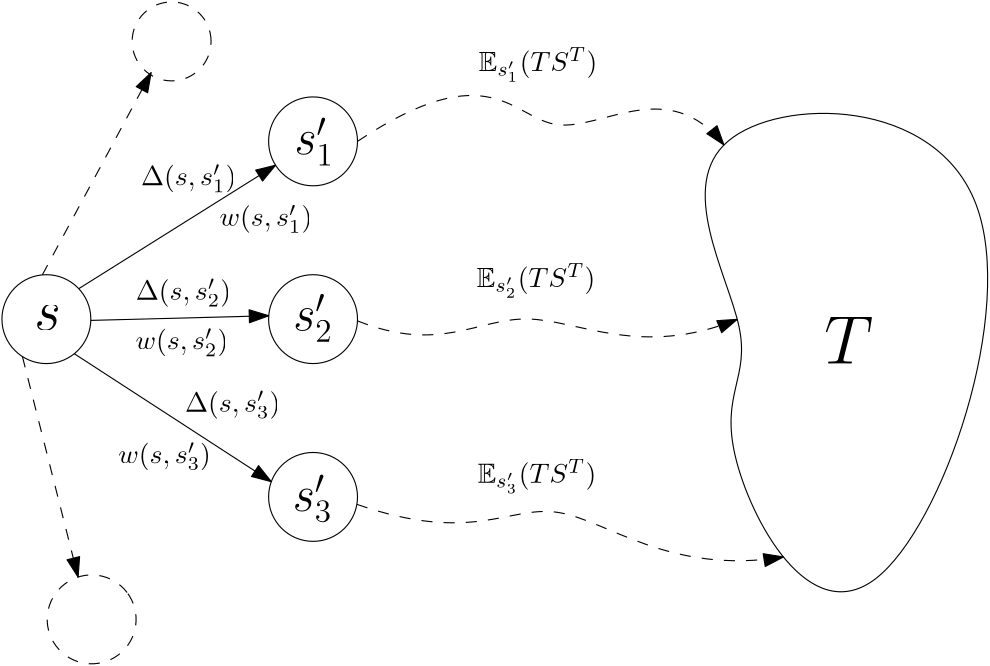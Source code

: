 <?xml version="1.0"?>
<!DOCTYPE ipe SYSTEM "ipe.dtd">
<ipe version="70206" creator="Ipe 7.2.6">
<info created="D:20170426131742" modified="D:20170426134159"/>
<preamble>\usepackage{amsfonts}</preamble>
<ipestyle name="basic">
<symbol name="arrow/arc(spx)">
<path stroke="sym-stroke" fill="sym-stroke" pen="sym-pen">
0 0 m
-1 0.333 l
-1 -0.333 l
h
</path>
</symbol>
<symbol name="arrow/farc(spx)">
<path stroke="sym-stroke" fill="white" pen="sym-pen">
0 0 m
-1 0.333 l
-1 -0.333 l
h
</path>
</symbol>
<symbol name="arrow/ptarc(spx)">
<path stroke="sym-stroke" fill="sym-stroke" pen="sym-pen">
0 0 m
-1 0.333 l
-0.8 0 l
-1 -0.333 l
h
</path>
</symbol>
<symbol name="arrow/fptarc(spx)">
<path stroke="sym-stroke" fill="white" pen="sym-pen">
0 0 m
-1 0.333 l
-0.8 0 l
-1 -0.333 l
h
</path>
</symbol>
<symbol name="mark/circle(sx)" transformations="translations">
<path fill="sym-stroke">
0.6 0 0 0.6 0 0 e
0.4 0 0 0.4 0 0 e
</path>
</symbol>
<symbol name="mark/disk(sx)" transformations="translations">
<path fill="sym-stroke">
0.6 0 0 0.6 0 0 e
</path>
</symbol>
<symbol name="mark/fdisk(sfx)" transformations="translations">
<group>
<path fill="sym-fill">
0.5 0 0 0.5 0 0 e
</path>
<path fill="sym-stroke" fillrule="eofill">
0.6 0 0 0.6 0 0 e
0.4 0 0 0.4 0 0 e
</path>
</group>
</symbol>
<symbol name="mark/box(sx)" transformations="translations">
<path fill="sym-stroke" fillrule="eofill">
-0.6 -0.6 m
0.6 -0.6 l
0.6 0.6 l
-0.6 0.6 l
h
-0.4 -0.4 m
0.4 -0.4 l
0.4 0.4 l
-0.4 0.4 l
h
</path>
</symbol>
<symbol name="mark/square(sx)" transformations="translations">
<path fill="sym-stroke">
-0.6 -0.6 m
0.6 -0.6 l
0.6 0.6 l
-0.6 0.6 l
h
</path>
</symbol>
<symbol name="mark/fsquare(sfx)" transformations="translations">
<group>
<path fill="sym-fill">
-0.5 -0.5 m
0.5 -0.5 l
0.5 0.5 l
-0.5 0.5 l
h
</path>
<path fill="sym-stroke" fillrule="eofill">
-0.6 -0.6 m
0.6 -0.6 l
0.6 0.6 l
-0.6 0.6 l
h
-0.4 -0.4 m
0.4 -0.4 l
0.4 0.4 l
-0.4 0.4 l
h
</path>
</group>
</symbol>
<symbol name="mark/cross(sx)" transformations="translations">
<group>
<path fill="sym-stroke">
-0.43 -0.57 m
0.57 0.43 l
0.43 0.57 l
-0.57 -0.43 l
h
</path>
<path fill="sym-stroke">
-0.43 0.57 m
0.57 -0.43 l
0.43 -0.57 l
-0.57 0.43 l
h
</path>
</group>
</symbol>
<symbol name="arrow/fnormal(spx)">
<path stroke="sym-stroke" fill="white" pen="sym-pen">
0 0 m
-1 0.333 l
-1 -0.333 l
h
</path>
</symbol>
<symbol name="arrow/pointed(spx)">
<path stroke="sym-stroke" fill="sym-stroke" pen="sym-pen">
0 0 m
-1 0.333 l
-0.8 0 l
-1 -0.333 l
h
</path>
</symbol>
<symbol name="arrow/fpointed(spx)">
<path stroke="sym-stroke" fill="white" pen="sym-pen">
0 0 m
-1 0.333 l
-0.8 0 l
-1 -0.333 l
h
</path>
</symbol>
<symbol name="arrow/linear(spx)">
<path stroke="sym-stroke" pen="sym-pen">
-1 0.333 m
0 0 l
-1 -0.333 l
</path>
</symbol>
<symbol name="arrow/fdouble(spx)">
<path stroke="sym-stroke" fill="white" pen="sym-pen">
0 0 m
-1 0.333 l
-1 -0.333 l
h
-1 0 m
-2 0.333 l
-2 -0.333 l
h
</path>
</symbol>
<symbol name="arrow/double(spx)">
<path stroke="sym-stroke" fill="sym-stroke" pen="sym-pen">
0 0 m
-1 0.333 l
-1 -0.333 l
h
-1 0 m
-2 0.333 l
-2 -0.333 l
h
</path>
</symbol>
<pen name="heavier" value="0.8"/>
<pen name="fat" value="1.2"/>
<pen name="ultrafat" value="2"/>
<symbolsize name="large" value="5"/>
<symbolsize name="small" value="2"/>
<symbolsize name="tiny" value="1.1"/>
<arrowsize name="large" value="10"/>
<arrowsize name="small" value="5"/>
<arrowsize name="tiny" value="3"/>
<color name="red" value="1 0 0"/>
<color name="green" value="0 1 0"/>
<color name="blue" value="0 0 1"/>
<color name="yellow" value="1 1 0"/>
<color name="orange" value="1 0.647 0"/>
<color name="gold" value="1 0.843 0"/>
<color name="purple" value="0.627 0.125 0.941"/>
<color name="gray" value="0.745"/>
<color name="brown" value="0.647 0.165 0.165"/>
<color name="navy" value="0 0 0.502"/>
<color name="pink" value="1 0.753 0.796"/>
<color name="seagreen" value="0.18 0.545 0.341"/>
<color name="turquoise" value="0.251 0.878 0.816"/>
<color name="violet" value="0.933 0.51 0.933"/>
<color name="darkblue" value="0 0 0.545"/>
<color name="darkcyan" value="0 0.545 0.545"/>
<color name="darkgray" value="0.663"/>
<color name="darkgreen" value="0 0.392 0"/>
<color name="darkmagenta" value="0.545 0 0.545"/>
<color name="darkorange" value="1 0.549 0"/>
<color name="darkred" value="0.545 0 0"/>
<color name="lightblue" value="0.678 0.847 0.902"/>
<color name="lightcyan" value="0.878 1 1"/>
<color name="lightgray" value="0.827"/>
<color name="lightgreen" value="0.565 0.933 0.565"/>
<color name="lightyellow" value="1 1 0.878"/>
<dashstyle name="dashed" value="[4] 0"/>
<dashstyle name="dotted" value="[1 3] 0"/>
<dashstyle name="dash dotted" value="[4 2 1 2] 0"/>
<dashstyle name="dash dot dotted" value="[4 2 1 2 1 2] 0"/>
<textsize name="large" value="\large"/>
<textsize name="Large" value="\Large"/>
<textsize name="LARGE" value="\LARGE"/>
<textsize name="huge" value="\huge"/>
<textsize name="Huge" value="\Huge"/>
<textsize name="small" value="\small"/>
<textsize name="footnote" value="\footnotesize"/>
<textsize name="tiny" value="\tiny"/>
<textstyle name="center" begin="\begin{center}" end="\end{center}"/>
<textstyle name="itemize" begin="\begin{itemize}" end="\end{itemize}"/>
<textstyle name="item" begin="\begin{itemize}\item{}" end="\end{itemize}"/>
<gridsize name="4 pts" value="4"/>
<gridsize name="8 pts (~3 mm)" value="8"/>
<gridsize name="16 pts (~6 mm)" value="16"/>
<gridsize name="32 pts (~12 mm)" value="32"/>
<gridsize name="10 pts (~3.5 mm)" value="10"/>
<gridsize name="20 pts (~7 mm)" value="20"/>
<gridsize name="14 pts (~5 mm)" value="14"/>
<gridsize name="28 pts (~10 mm)" value="28"/>
<gridsize name="56 pts (~20 mm)" value="56"/>
<anglesize name="90 deg" value="90"/>
<anglesize name="60 deg" value="60"/>
<anglesize name="45 deg" value="45"/>
<anglesize name="30 deg" value="30"/>
<anglesize name="22.5 deg" value="22.5"/>
<opacity name="10%" value="0.1"/>
<opacity name="30%" value="0.3"/>
<opacity name="50%" value="0.5"/>
<opacity name="75%" value="0.75"/>
<tiling name="falling" angle="-60" step="4" width="1"/>
<tiling name="rising" angle="30" step="4" width="1"/>
</ipestyle>
<page>
<layer name="alpha"/>
<view layers="alpha" active="alpha"/>
<path layer="alpha" stroke="black">
16 0 0 16 112 688 e
</path>
<path matrix="1 0 0 1 32 0" stroke="black">
16 0 0 16 176 752 e
</path>
<path matrix="1 0 0 1 32 -64" stroke="black">
16 0 0 16 176 752 e
</path>
<path matrix="1 0 0 1 32 -128" stroke="black">
16 0 0 16 176 752 e
</path>
<path stroke="black">
320 768
488 768
408 536
344 656
376 672 u
</path>
<text transformations="translations" pos="392 672" stroke="black" type="label" width="17.596" height="16.938" depth="0" valign="baseline" size="Huge" style="math">T</text>
<path stroke="black" dash="dashed" arrow="normal/normal">
224 752 m
272 784
288 736
336 776
355.927 750.694 c
</path>
<path stroke="black" dash="dashed" arrow="normal/normal">
223.988 687.375 m
253.872 675.432
280.846 701.446
326.218 673.849
360.71 687.926 c
</path>
<path stroke="black" dash="dashed" arrow="normal/normal">
223.775 621.325 m
265.829 606.716
291.44 635.601
336.323 595.706
377.323 602.378 c
</path>
<path stroke="black" arrow="normal/normal">
123.648 698.969 m
194.506 743.403 l
</path>
<path stroke="black" arrow="normal/normal">
127.994 687.548 m
192.046 689.218 l
</path>
<path stroke="black" arrow="normal/normal">
122.042 675.544 m
192.972 629.493 l
</path>
<text matrix="1 0 0 1 -4.39371 -3.81395" transformations="translations" pos="112 688" stroke="black" type="label" width="9.53" height="8.896" depth="0" valign="baseline" size="huge" style="math">s</text>
<text matrix="1 0 0 1 -3.39017 0" transformations="translations" pos="204.676 747.559" stroke="black" type="label" width="14.291" height="12.885" depth="4.26" valign="baseline" size="LARGE" style="math">s&apos;_1</text>
<text matrix="1 0 0 1 -3.83978 -63.4432" transformations="translations" pos="204.676 747.559" stroke="black" type="label" width="14.291" height="12.885" depth="4.26" valign="baseline" size="LARGE" style="math">s&apos;_2</text>
<text matrix="1 0 0 1 -4.00357 -128.439" transformations="translations" pos="204.676 747.559" stroke="black" type="label" width="14.291" height="12.885" depth="4.26" valign="baseline" size="LARGE" style="math">s&apos;_3</text>
<text matrix="0.538257 0.842781 -0.842781 0.538257 674.25 235.177" transformations="translations" pos="137.904 714.838" stroke="black" type="label" width="34.288" height="7.49" depth="2.49" valign="baseline" style="math">\Delta(s, s&apos;_1)</text>
<text matrix="1 0 0 1 12.6421 3.3884" transformations="translations" pos="161.682 718.21" stroke="black" type="label" width="33.386" height="7.49" depth="2.49" valign="baseline" style="math">w(s, s&apos;_1)</text>
<text matrix="1 0 0 1 -0.214819 4.16089" transformations="translations" pos="144.378 690.849" stroke="black" type="label" width="34.288" height="7.49" depth="2.49" valign="baseline" style="math">\Delta(s, s&apos;_2)</text>
<text matrix="-0.237197 -0.971462 0.971462 -0.237197 -482.789 978.821" transformations="translations" pos="144.368 680.52" stroke="black" type="label" width="33.386" height="7.49" depth="2.49" valign="baseline" style="math">w(s, s&apos;_2)</text>
<text transformations="translations" pos="161.9 654.694" stroke="black" type="label" width="34.288" height="7.49" depth="2.49" valign="baseline" style="math">\Delta(s, s&apos;_3)</text>
<text matrix="1 0 0 1 -0.606665 -5.41969" transformations="translations" pos="138.439 641.567" stroke="black" type="label" width="33.386" height="7.49" depth="2.49" valign="baseline" style="math">w(s, s&apos;_3)</text>
<text transformations="translations" pos="267.632 777.325" stroke="black" type="label" width="42.702" height="8.382" depth="3.9" valign="baseline" style="math">\mathbb{E}_{s&apos;_1}(TS^T)</text>
<text matrix="1 0 0 1 -0.703904 -77.7675" transformations="translations" pos="267.632 777.325" stroke="black" type="label" width="42.702" height="8.382" depth="3.9" valign="baseline" style="math">\mathbb{E}_{s&apos;_2}(TS^T)</text>
<text matrix="1 0 0 1 -0.37344 -148.2" transformations="translations" pos="267.632 777.325" stroke="black" type="label" width="42.702" height="8.382" depth="3.9" valign="baseline" style="math">\mathbb{E}_{s&apos;_3}(TS^T)</text>
<path matrix="0.797684 0.603075 -0.603075 0.797684 370.449 20.8445" stroke="black" dash="dashed">
16 0 0 16 144 592 e
</path>
<path matrix="1 0 0 1 -2.92245 3.98156" stroke="black" dash="dashed">
14.2082 0 0 14.2082 160 784 e
</path>
<path stroke="black" dash="dashed" arrow="normal/normal">
103.372 674.526 m
123.408 595.152 l
</path>
<path stroke="black" dash="dashed" arrow="normal/normal">
110.54 703.933 m
149.708 776.759 l
</path>
</page>
</ipe>
